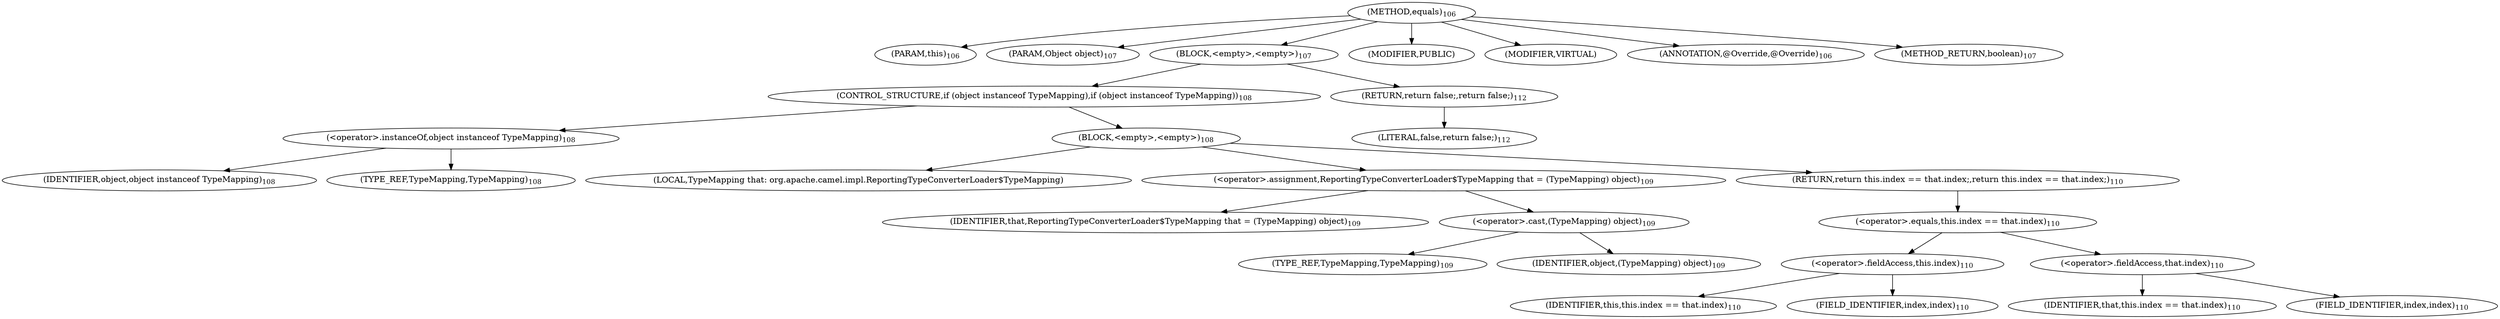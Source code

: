 digraph "equals" {  
"199" [label = <(METHOD,equals)<SUB>106</SUB>> ]
"14" [label = <(PARAM,this)<SUB>106</SUB>> ]
"200" [label = <(PARAM,Object object)<SUB>107</SUB>> ]
"201" [label = <(BLOCK,&lt;empty&gt;,&lt;empty&gt;)<SUB>107</SUB>> ]
"202" [label = <(CONTROL_STRUCTURE,if (object instanceof TypeMapping),if (object instanceof TypeMapping))<SUB>108</SUB>> ]
"203" [label = <(&lt;operator&gt;.instanceOf,object instanceof TypeMapping)<SUB>108</SUB>> ]
"204" [label = <(IDENTIFIER,object,object instanceof TypeMapping)<SUB>108</SUB>> ]
"205" [label = <(TYPE_REF,TypeMapping,TypeMapping)<SUB>108</SUB>> ]
"206" [label = <(BLOCK,&lt;empty&gt;,&lt;empty&gt;)<SUB>108</SUB>> ]
"207" [label = <(LOCAL,TypeMapping that: org.apache.camel.impl.ReportingTypeConverterLoader$TypeMapping)> ]
"208" [label = <(&lt;operator&gt;.assignment,ReportingTypeConverterLoader$TypeMapping that = (TypeMapping) object)<SUB>109</SUB>> ]
"209" [label = <(IDENTIFIER,that,ReportingTypeConverterLoader$TypeMapping that = (TypeMapping) object)<SUB>109</SUB>> ]
"210" [label = <(&lt;operator&gt;.cast,(TypeMapping) object)<SUB>109</SUB>> ]
"211" [label = <(TYPE_REF,TypeMapping,TypeMapping)<SUB>109</SUB>> ]
"212" [label = <(IDENTIFIER,object,(TypeMapping) object)<SUB>109</SUB>> ]
"213" [label = <(RETURN,return this.index == that.index;,return this.index == that.index;)<SUB>110</SUB>> ]
"214" [label = <(&lt;operator&gt;.equals,this.index == that.index)<SUB>110</SUB>> ]
"215" [label = <(&lt;operator&gt;.fieldAccess,this.index)<SUB>110</SUB>> ]
"13" [label = <(IDENTIFIER,this,this.index == that.index)<SUB>110</SUB>> ]
"216" [label = <(FIELD_IDENTIFIER,index,index)<SUB>110</SUB>> ]
"217" [label = <(&lt;operator&gt;.fieldAccess,that.index)<SUB>110</SUB>> ]
"218" [label = <(IDENTIFIER,that,this.index == that.index)<SUB>110</SUB>> ]
"219" [label = <(FIELD_IDENTIFIER,index,index)<SUB>110</SUB>> ]
"220" [label = <(RETURN,return false;,return false;)<SUB>112</SUB>> ]
"221" [label = <(LITERAL,false,return false;)<SUB>112</SUB>> ]
"222" [label = <(MODIFIER,PUBLIC)> ]
"223" [label = <(MODIFIER,VIRTUAL)> ]
"224" [label = <(ANNOTATION,@Override,@Override)<SUB>106</SUB>> ]
"225" [label = <(METHOD_RETURN,boolean)<SUB>107</SUB>> ]
  "199" -> "14" 
  "199" -> "200" 
  "199" -> "201" 
  "199" -> "222" 
  "199" -> "223" 
  "199" -> "224" 
  "199" -> "225" 
  "201" -> "202" 
  "201" -> "220" 
  "202" -> "203" 
  "202" -> "206" 
  "203" -> "204" 
  "203" -> "205" 
  "206" -> "207" 
  "206" -> "208" 
  "206" -> "213" 
  "208" -> "209" 
  "208" -> "210" 
  "210" -> "211" 
  "210" -> "212" 
  "213" -> "214" 
  "214" -> "215" 
  "214" -> "217" 
  "215" -> "13" 
  "215" -> "216" 
  "217" -> "218" 
  "217" -> "219" 
  "220" -> "221" 
}
